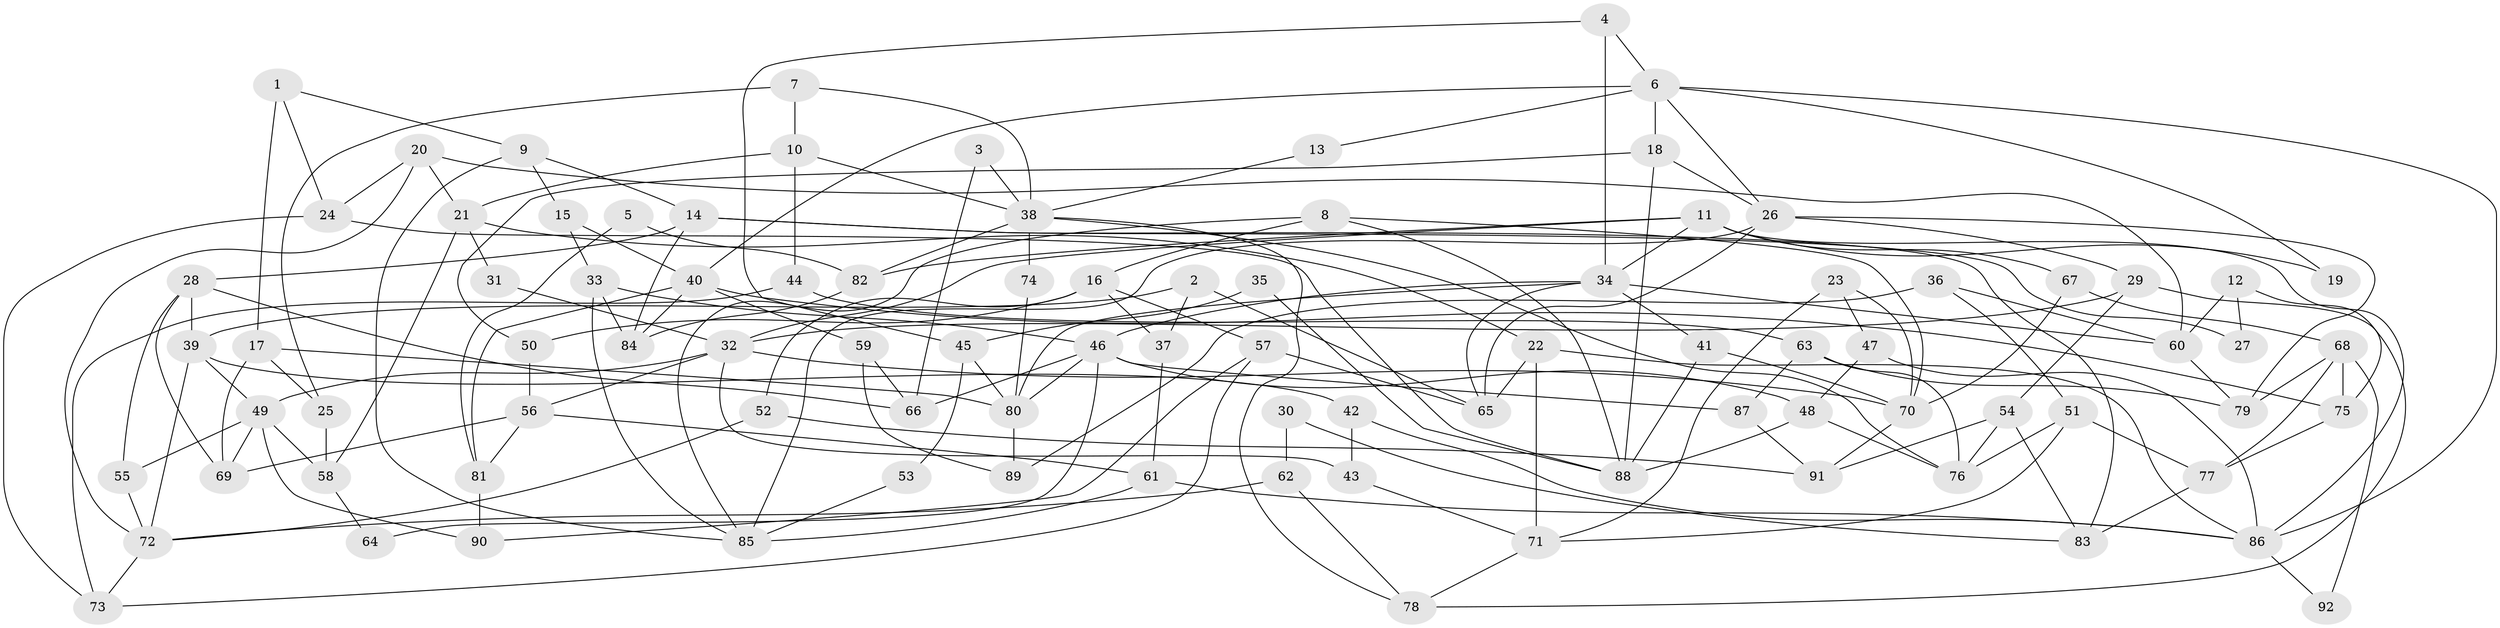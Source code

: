 // Generated by graph-tools (version 1.1) at 2025/26/03/09/25 03:26:20]
// undirected, 92 vertices, 184 edges
graph export_dot {
graph [start="1"]
  node [color=gray90,style=filled];
  1;
  2;
  3;
  4;
  5;
  6;
  7;
  8;
  9;
  10;
  11;
  12;
  13;
  14;
  15;
  16;
  17;
  18;
  19;
  20;
  21;
  22;
  23;
  24;
  25;
  26;
  27;
  28;
  29;
  30;
  31;
  32;
  33;
  34;
  35;
  36;
  37;
  38;
  39;
  40;
  41;
  42;
  43;
  44;
  45;
  46;
  47;
  48;
  49;
  50;
  51;
  52;
  53;
  54;
  55;
  56;
  57;
  58;
  59;
  60;
  61;
  62;
  63;
  64;
  65;
  66;
  67;
  68;
  69;
  70;
  71;
  72;
  73;
  74;
  75;
  76;
  77;
  78;
  79;
  80;
  81;
  82;
  83;
  84;
  85;
  86;
  87;
  88;
  89;
  90;
  91;
  92;
  1 -- 24;
  1 -- 9;
  1 -- 17;
  2 -- 65;
  2 -- 39;
  2 -- 37;
  3 -- 66;
  3 -- 38;
  4 -- 6;
  4 -- 34;
  4 -- 45;
  5 -- 82;
  5 -- 81;
  6 -- 18;
  6 -- 86;
  6 -- 13;
  6 -- 19;
  6 -- 26;
  6 -- 40;
  7 -- 38;
  7 -- 25;
  7 -- 10;
  8 -- 70;
  8 -- 85;
  8 -- 16;
  8 -- 88;
  9 -- 85;
  9 -- 14;
  9 -- 15;
  10 -- 38;
  10 -- 21;
  10 -- 44;
  11 -- 82;
  11 -- 86;
  11 -- 19;
  11 -- 32;
  11 -- 34;
  11 -- 67;
  12 -- 75;
  12 -- 60;
  12 -- 27;
  13 -- 38;
  14 -- 28;
  14 -- 84;
  14 -- 27;
  14 -- 83;
  15 -- 40;
  15 -- 33;
  16 -- 37;
  16 -- 50;
  16 -- 52;
  16 -- 57;
  17 -- 80;
  17 -- 25;
  17 -- 69;
  18 -- 50;
  18 -- 88;
  18 -- 26;
  20 -- 60;
  20 -- 72;
  20 -- 21;
  20 -- 24;
  21 -- 22;
  21 -- 31;
  21 -- 58;
  22 -- 65;
  22 -- 71;
  22 -- 86;
  23 -- 47;
  23 -- 70;
  23 -- 71;
  24 -- 88;
  24 -- 73;
  25 -- 58;
  26 -- 29;
  26 -- 65;
  26 -- 79;
  26 -- 85;
  28 -- 69;
  28 -- 55;
  28 -- 39;
  28 -- 66;
  29 -- 54;
  29 -- 32;
  29 -- 78;
  30 -- 83;
  30 -- 62;
  31 -- 32;
  32 -- 43;
  32 -- 49;
  32 -- 56;
  32 -- 70;
  33 -- 46;
  33 -- 84;
  33 -- 85;
  34 -- 46;
  34 -- 41;
  34 -- 60;
  34 -- 65;
  34 -- 80;
  35 -- 88;
  35 -- 45;
  36 -- 60;
  36 -- 51;
  36 -- 89;
  37 -- 61;
  38 -- 78;
  38 -- 76;
  38 -- 74;
  38 -- 82;
  39 -- 49;
  39 -- 42;
  39 -- 72;
  40 -- 81;
  40 -- 59;
  40 -- 75;
  40 -- 84;
  41 -- 70;
  41 -- 88;
  42 -- 43;
  42 -- 86;
  43 -- 71;
  44 -- 73;
  44 -- 63;
  45 -- 80;
  45 -- 53;
  46 -- 48;
  46 -- 66;
  46 -- 64;
  46 -- 80;
  46 -- 87;
  47 -- 48;
  47 -- 86;
  48 -- 76;
  48 -- 88;
  49 -- 69;
  49 -- 55;
  49 -- 58;
  49 -- 90;
  50 -- 56;
  51 -- 71;
  51 -- 77;
  51 -- 76;
  52 -- 72;
  52 -- 91;
  53 -- 85;
  54 -- 76;
  54 -- 83;
  54 -- 91;
  55 -- 72;
  56 -- 61;
  56 -- 69;
  56 -- 81;
  57 -- 65;
  57 -- 73;
  57 -- 90;
  58 -- 64;
  59 -- 89;
  59 -- 66;
  60 -- 79;
  61 -- 86;
  61 -- 85;
  62 -- 78;
  62 -- 72;
  63 -- 87;
  63 -- 76;
  63 -- 79;
  67 -- 70;
  67 -- 68;
  68 -- 79;
  68 -- 75;
  68 -- 77;
  68 -- 92;
  70 -- 91;
  71 -- 78;
  72 -- 73;
  74 -- 80;
  75 -- 77;
  77 -- 83;
  80 -- 89;
  81 -- 90;
  82 -- 84;
  86 -- 92;
  87 -- 91;
}
